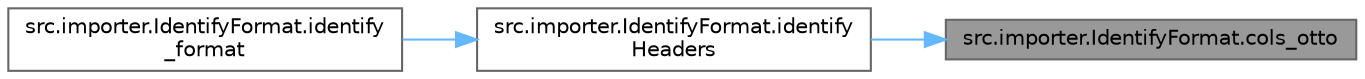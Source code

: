 digraph "src.importer.IdentifyFormat.cols_otto"
{
 // LATEX_PDF_SIZE
  bgcolor="transparent";
  edge [fontname=Helvetica,fontsize=10,labelfontname=Helvetica,labelfontsize=10];
  node [fontname=Helvetica,fontsize=10,shape=box,height=0.2,width=0.4];
  rankdir="RL";
  Node1 [id="Node000001",label="src.importer.IdentifyFormat.cols_otto",height=0.2,width=0.4,color="gray40", fillcolor="grey60", style="filled", fontcolor="black",tooltip=" "];
  Node1 -> Node2 [id="edge1_Node000001_Node000002",dir="back",color="steelblue1",style="solid",tooltip=" "];
  Node2 [id="Node000002",label="src.importer.IdentifyFormat.identify\lHeaders",height=0.2,width=0.4,color="grey40", fillcolor="white", style="filled",URL="$namespacesrc_1_1importer_1_1_identify_format.html#a4d6e16372a57edca886108dcbf53d910",tooltip=" "];
  Node2 -> Node3 [id="edge2_Node000002_Node000003",dir="back",color="steelblue1",style="solid",tooltip=" "];
  Node3 [id="Node000003",label="src.importer.IdentifyFormat.identify\l_format",height=0.2,width=0.4,color="grey40", fillcolor="white", style="filled",URL="$namespacesrc_1_1importer_1_1_identify_format.html#a21f050c041cb985d5b5bd5d906282fb5",tooltip=" "];
}

